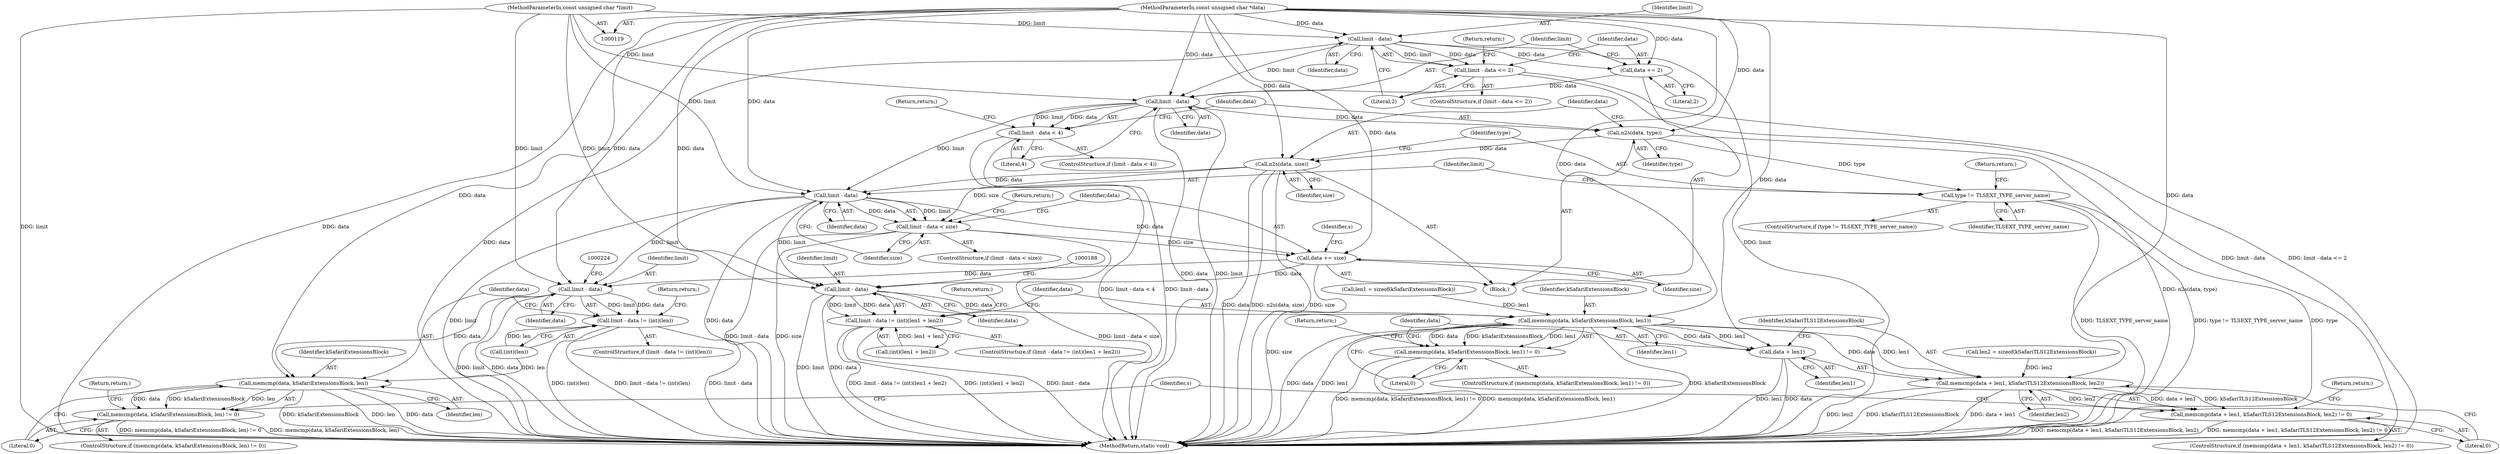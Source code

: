 digraph "0_openssl_a004e72b95835136d3f1ea90517f706c24c03da7_1@pointer" {
"1000130" [label="(Call,limit - data)"];
"1000122" [label="(MethodParameterIn,const unsigned char *limit)"];
"1000121" [label="(MethodParameterIn,const unsigned char *data)"];
"1000129" [label="(Call,limit - data <= 2)"];
"1000135" [label="(Call,data += 2)"];
"1000140" [label="(Call,limit - data)"];
"1000139" [label="(Call,limit - data < 4)"];
"1000145" [label="(Call,n2s(data, type))"];
"1000148" [label="(Call,n2s(data, size))"];
"1000158" [label="(Call,limit - data)"];
"1000157" [label="(Call,limit - data < size)"];
"1000163" [label="(Call,data += size)"];
"1000184" [label="(Call,limit - data)"];
"1000183" [label="(Call,limit - data != (int)(len1 + len2))"];
"1000195" [label="(Call,memcmp(data, kSafariExtensionsBlock, len1))"];
"1000194" [label="(Call,memcmp(data, kSafariExtensionsBlock, len1) != 0)"];
"1000203" [label="(Call,memcmp(data + len1, kSafariTLS12ExtensionsBlock, len2))"];
"1000202" [label="(Call,memcmp(data + len1, kSafariTLS12ExtensionsBlock, len2) != 0)"];
"1000204" [label="(Call,data + len1)"];
"1000220" [label="(Call,limit - data)"];
"1000219" [label="(Call,limit - data != (int)(len))"];
"1000229" [label="(Call,memcmp(data, kSafariExtensionsBlock, len))"];
"1000228" [label="(Call,memcmp(data, kSafariExtensionsBlock, len) != 0)"];
"1000152" [label="(Call,type != TLSEXT_TYPE_server_name)"];
"1000222" [label="(Identifier,data)"];
"1000192" [label="(Return,return;)"];
"1000183" [label="(Call,limit - data != (int)(len1 + len2))"];
"1000205" [label="(Identifier,data)"];
"1000219" [label="(Call,limit - data != (int)(len))"];
"1000199" [label="(Literal,0)"];
"1000194" [label="(Call,memcmp(data, kSafariExtensionsBlock, len1) != 0)"];
"1000186" [label="(Identifier,data)"];
"1000231" [label="(Identifier,kSafariExtensionsBlock)"];
"1000208" [label="(Identifier,len2)"];
"1000133" [label="(Literal,2)"];
"1000134" [label="(Return,return;)"];
"1000202" [label="(Call,memcmp(data + len1, kSafariTLS12ExtensionsBlock, len2) != 0)"];
"1000140" [label="(Call,limit - data)"];
"1000128" [label="(ControlStructure,if (limit - data <= 2))"];
"1000227" [label="(ControlStructure,if (memcmp(data, kSafariExtensionsBlock, len) != 0))"];
"1000143" [label="(Literal,4)"];
"1000230" [label="(Identifier,data)"];
"1000232" [label="(Identifier,len)"];
"1000132" [label="(Identifier,data)"];
"1000131" [label="(Identifier,limit)"];
"1000151" [label="(ControlStructure,if (type != TLSEXT_TYPE_server_name))"];
"1000121" [label="(MethodParameterIn,const unsigned char *data)"];
"1000200" [label="(Return,return;)"];
"1000223" [label="(Call,(int)(len))"];
"1000185" [label="(Identifier,limit)"];
"1000137" [label="(Literal,2)"];
"1000162" [label="(Return,return;)"];
"1000135" [label="(Call,data += 2)"];
"1000204" [label="(Call,data + len1)"];
"1000165" [label="(Identifier,size)"];
"1000164" [label="(Identifier,data)"];
"1000163" [label="(Call,data += size)"];
"1000147" [label="(Identifier,type)"];
"1000149" [label="(Identifier,data)"];
"1000242" [label="(MethodReturn,static void)"];
"1000233" [label="(Literal,0)"];
"1000238" [label="(Identifier,s)"];
"1000158" [label="(Call,limit - data)"];
"1000144" [label="(Return,return;)"];
"1000129" [label="(Call,limit - data <= 2)"];
"1000193" [label="(ControlStructure,if (memcmp(data, kSafariExtensionsBlock, len1) != 0))"];
"1000178" [label="(Call,len2 = sizeof(kSafariTLS12ExtensionsBlock))"];
"1000138" [label="(ControlStructure,if (limit - data < 4))"];
"1000142" [label="(Identifier,data)"];
"1000169" [label="(Identifier,s)"];
"1000226" [label="(Return,return;)"];
"1000206" [label="(Identifier,len1)"];
"1000203" [label="(Call,memcmp(data + len1, kSafariTLS12ExtensionsBlock, len2))"];
"1000210" [label="(Return,return;)"];
"1000161" [label="(Identifier,size)"];
"1000122" [label="(MethodParameterIn,const unsigned char *limit)"];
"1000139" [label="(Call,limit - data < 4)"];
"1000150" [label="(Identifier,size)"];
"1000201" [label="(ControlStructure,if (memcmp(data + len1, kSafariTLS12ExtensionsBlock, len2) != 0))"];
"1000145" [label="(Call,n2s(data, type))"];
"1000220" [label="(Call,limit - data)"];
"1000153" [label="(Identifier,type)"];
"1000197" [label="(Identifier,kSafariExtensionsBlock)"];
"1000209" [label="(Literal,0)"];
"1000157" [label="(Call,limit - data < size)"];
"1000123" [label="(Block,)"];
"1000234" [label="(Return,return;)"];
"1000136" [label="(Identifier,data)"];
"1000155" [label="(Return,return;)"];
"1000187" [label="(Call,(int)(len1 + len2))"];
"1000148" [label="(Call,n2s(data, size))"];
"1000159" [label="(Identifier,limit)"];
"1000184" [label="(Call,limit - data)"];
"1000218" [label="(ControlStructure,if (limit - data != (int)(len)))"];
"1000207" [label="(Identifier,kSafariTLS12ExtensionsBlock)"];
"1000221" [label="(Identifier,limit)"];
"1000229" [label="(Call,memcmp(data, kSafariExtensionsBlock, len))"];
"1000228" [label="(Call,memcmp(data, kSafariExtensionsBlock, len) != 0)"];
"1000152" [label="(Call,type != TLSEXT_TYPE_server_name)"];
"1000196" [label="(Identifier,data)"];
"1000195" [label="(Call,memcmp(data, kSafariExtensionsBlock, len1))"];
"1000141" [label="(Identifier,limit)"];
"1000173" [label="(Call,len1 = sizeof(kSafariExtensionsBlock))"];
"1000182" [label="(ControlStructure,if (limit - data != (int)(len1 + len2)))"];
"1000156" [label="(ControlStructure,if (limit - data < size))"];
"1000198" [label="(Identifier,len1)"];
"1000160" [label="(Identifier,data)"];
"1000130" [label="(Call,limit - data)"];
"1000146" [label="(Identifier,data)"];
"1000154" [label="(Identifier,TLSEXT_TYPE_server_name)"];
"1000130" -> "1000129"  [label="AST: "];
"1000130" -> "1000132"  [label="CFG: "];
"1000131" -> "1000130"  [label="AST: "];
"1000132" -> "1000130"  [label="AST: "];
"1000133" -> "1000130"  [label="CFG: "];
"1000130" -> "1000242"  [label="DDG: data"];
"1000130" -> "1000242"  [label="DDG: limit"];
"1000130" -> "1000129"  [label="DDG: limit"];
"1000130" -> "1000129"  [label="DDG: data"];
"1000122" -> "1000130"  [label="DDG: limit"];
"1000121" -> "1000130"  [label="DDG: data"];
"1000130" -> "1000135"  [label="DDG: data"];
"1000130" -> "1000140"  [label="DDG: limit"];
"1000122" -> "1000119"  [label="AST: "];
"1000122" -> "1000242"  [label="DDG: limit"];
"1000122" -> "1000140"  [label="DDG: limit"];
"1000122" -> "1000158"  [label="DDG: limit"];
"1000122" -> "1000184"  [label="DDG: limit"];
"1000122" -> "1000220"  [label="DDG: limit"];
"1000121" -> "1000119"  [label="AST: "];
"1000121" -> "1000242"  [label="DDG: data"];
"1000121" -> "1000135"  [label="DDG: data"];
"1000121" -> "1000140"  [label="DDG: data"];
"1000121" -> "1000145"  [label="DDG: data"];
"1000121" -> "1000148"  [label="DDG: data"];
"1000121" -> "1000158"  [label="DDG: data"];
"1000121" -> "1000163"  [label="DDG: data"];
"1000121" -> "1000184"  [label="DDG: data"];
"1000121" -> "1000195"  [label="DDG: data"];
"1000121" -> "1000203"  [label="DDG: data"];
"1000121" -> "1000204"  [label="DDG: data"];
"1000121" -> "1000220"  [label="DDG: data"];
"1000121" -> "1000229"  [label="DDG: data"];
"1000129" -> "1000128"  [label="AST: "];
"1000129" -> "1000133"  [label="CFG: "];
"1000133" -> "1000129"  [label="AST: "];
"1000134" -> "1000129"  [label="CFG: "];
"1000136" -> "1000129"  [label="CFG: "];
"1000129" -> "1000242"  [label="DDG: limit - data"];
"1000129" -> "1000242"  [label="DDG: limit - data <= 2"];
"1000135" -> "1000123"  [label="AST: "];
"1000135" -> "1000137"  [label="CFG: "];
"1000136" -> "1000135"  [label="AST: "];
"1000137" -> "1000135"  [label="AST: "];
"1000141" -> "1000135"  [label="CFG: "];
"1000135" -> "1000140"  [label="DDG: data"];
"1000140" -> "1000139"  [label="AST: "];
"1000140" -> "1000142"  [label="CFG: "];
"1000141" -> "1000140"  [label="AST: "];
"1000142" -> "1000140"  [label="AST: "];
"1000143" -> "1000140"  [label="CFG: "];
"1000140" -> "1000242"  [label="DDG: data"];
"1000140" -> "1000242"  [label="DDG: limit"];
"1000140" -> "1000139"  [label="DDG: limit"];
"1000140" -> "1000139"  [label="DDG: data"];
"1000140" -> "1000145"  [label="DDG: data"];
"1000140" -> "1000158"  [label="DDG: limit"];
"1000139" -> "1000138"  [label="AST: "];
"1000139" -> "1000143"  [label="CFG: "];
"1000143" -> "1000139"  [label="AST: "];
"1000144" -> "1000139"  [label="CFG: "];
"1000146" -> "1000139"  [label="CFG: "];
"1000139" -> "1000242"  [label="DDG: limit - data < 4"];
"1000139" -> "1000242"  [label="DDG: limit - data"];
"1000145" -> "1000123"  [label="AST: "];
"1000145" -> "1000147"  [label="CFG: "];
"1000146" -> "1000145"  [label="AST: "];
"1000147" -> "1000145"  [label="AST: "];
"1000149" -> "1000145"  [label="CFG: "];
"1000145" -> "1000242"  [label="DDG: n2s(data, type)"];
"1000145" -> "1000148"  [label="DDG: data"];
"1000145" -> "1000152"  [label="DDG: type"];
"1000148" -> "1000123"  [label="AST: "];
"1000148" -> "1000150"  [label="CFG: "];
"1000149" -> "1000148"  [label="AST: "];
"1000150" -> "1000148"  [label="AST: "];
"1000153" -> "1000148"  [label="CFG: "];
"1000148" -> "1000242"  [label="DDG: data"];
"1000148" -> "1000242"  [label="DDG: n2s(data, size)"];
"1000148" -> "1000242"  [label="DDG: size"];
"1000148" -> "1000158"  [label="DDG: data"];
"1000148" -> "1000157"  [label="DDG: size"];
"1000158" -> "1000157"  [label="AST: "];
"1000158" -> "1000160"  [label="CFG: "];
"1000159" -> "1000158"  [label="AST: "];
"1000160" -> "1000158"  [label="AST: "];
"1000161" -> "1000158"  [label="CFG: "];
"1000158" -> "1000242"  [label="DDG: limit"];
"1000158" -> "1000242"  [label="DDG: data"];
"1000158" -> "1000157"  [label="DDG: limit"];
"1000158" -> "1000157"  [label="DDG: data"];
"1000158" -> "1000163"  [label="DDG: data"];
"1000158" -> "1000184"  [label="DDG: limit"];
"1000158" -> "1000220"  [label="DDG: limit"];
"1000157" -> "1000156"  [label="AST: "];
"1000157" -> "1000161"  [label="CFG: "];
"1000161" -> "1000157"  [label="AST: "];
"1000162" -> "1000157"  [label="CFG: "];
"1000164" -> "1000157"  [label="CFG: "];
"1000157" -> "1000242"  [label="DDG: limit - data < size"];
"1000157" -> "1000242"  [label="DDG: limit - data"];
"1000157" -> "1000242"  [label="DDG: size"];
"1000157" -> "1000163"  [label="DDG: size"];
"1000163" -> "1000123"  [label="AST: "];
"1000163" -> "1000165"  [label="CFG: "];
"1000164" -> "1000163"  [label="AST: "];
"1000165" -> "1000163"  [label="AST: "];
"1000169" -> "1000163"  [label="CFG: "];
"1000163" -> "1000242"  [label="DDG: size"];
"1000163" -> "1000184"  [label="DDG: data"];
"1000163" -> "1000220"  [label="DDG: data"];
"1000184" -> "1000183"  [label="AST: "];
"1000184" -> "1000186"  [label="CFG: "];
"1000185" -> "1000184"  [label="AST: "];
"1000186" -> "1000184"  [label="AST: "];
"1000188" -> "1000184"  [label="CFG: "];
"1000184" -> "1000242"  [label="DDG: limit"];
"1000184" -> "1000242"  [label="DDG: data"];
"1000184" -> "1000183"  [label="DDG: limit"];
"1000184" -> "1000183"  [label="DDG: data"];
"1000184" -> "1000195"  [label="DDG: data"];
"1000183" -> "1000182"  [label="AST: "];
"1000183" -> "1000187"  [label="CFG: "];
"1000187" -> "1000183"  [label="AST: "];
"1000192" -> "1000183"  [label="CFG: "];
"1000196" -> "1000183"  [label="CFG: "];
"1000183" -> "1000242"  [label="DDG: (int)(len1 + len2)"];
"1000183" -> "1000242"  [label="DDG: limit - data"];
"1000183" -> "1000242"  [label="DDG: limit - data != (int)(len1 + len2)"];
"1000187" -> "1000183"  [label="DDG: len1 + len2"];
"1000195" -> "1000194"  [label="AST: "];
"1000195" -> "1000198"  [label="CFG: "];
"1000196" -> "1000195"  [label="AST: "];
"1000197" -> "1000195"  [label="AST: "];
"1000198" -> "1000195"  [label="AST: "];
"1000199" -> "1000195"  [label="CFG: "];
"1000195" -> "1000242"  [label="DDG: kSafariExtensionsBlock"];
"1000195" -> "1000242"  [label="DDG: data"];
"1000195" -> "1000242"  [label="DDG: len1"];
"1000195" -> "1000194"  [label="DDG: data"];
"1000195" -> "1000194"  [label="DDG: kSafariExtensionsBlock"];
"1000195" -> "1000194"  [label="DDG: len1"];
"1000173" -> "1000195"  [label="DDG: len1"];
"1000195" -> "1000203"  [label="DDG: data"];
"1000195" -> "1000203"  [label="DDG: len1"];
"1000195" -> "1000204"  [label="DDG: data"];
"1000195" -> "1000204"  [label="DDG: len1"];
"1000194" -> "1000193"  [label="AST: "];
"1000194" -> "1000199"  [label="CFG: "];
"1000199" -> "1000194"  [label="AST: "];
"1000200" -> "1000194"  [label="CFG: "];
"1000205" -> "1000194"  [label="CFG: "];
"1000194" -> "1000242"  [label="DDG: memcmp(data, kSafariExtensionsBlock, len1) != 0"];
"1000194" -> "1000242"  [label="DDG: memcmp(data, kSafariExtensionsBlock, len1)"];
"1000203" -> "1000202"  [label="AST: "];
"1000203" -> "1000208"  [label="CFG: "];
"1000204" -> "1000203"  [label="AST: "];
"1000207" -> "1000203"  [label="AST: "];
"1000208" -> "1000203"  [label="AST: "];
"1000209" -> "1000203"  [label="CFG: "];
"1000203" -> "1000242"  [label="DDG: len2"];
"1000203" -> "1000242"  [label="DDG: kSafariTLS12ExtensionsBlock"];
"1000203" -> "1000242"  [label="DDG: data + len1"];
"1000203" -> "1000202"  [label="DDG: data + len1"];
"1000203" -> "1000202"  [label="DDG: kSafariTLS12ExtensionsBlock"];
"1000203" -> "1000202"  [label="DDG: len2"];
"1000178" -> "1000203"  [label="DDG: len2"];
"1000202" -> "1000201"  [label="AST: "];
"1000202" -> "1000209"  [label="CFG: "];
"1000209" -> "1000202"  [label="AST: "];
"1000210" -> "1000202"  [label="CFG: "];
"1000238" -> "1000202"  [label="CFG: "];
"1000202" -> "1000242"  [label="DDG: memcmp(data + len1, kSafariTLS12ExtensionsBlock, len2)"];
"1000202" -> "1000242"  [label="DDG: memcmp(data + len1, kSafariTLS12ExtensionsBlock, len2) != 0"];
"1000204" -> "1000206"  [label="CFG: "];
"1000205" -> "1000204"  [label="AST: "];
"1000206" -> "1000204"  [label="AST: "];
"1000207" -> "1000204"  [label="CFG: "];
"1000204" -> "1000242"  [label="DDG: data"];
"1000204" -> "1000242"  [label="DDG: len1"];
"1000220" -> "1000219"  [label="AST: "];
"1000220" -> "1000222"  [label="CFG: "];
"1000221" -> "1000220"  [label="AST: "];
"1000222" -> "1000220"  [label="AST: "];
"1000224" -> "1000220"  [label="CFG: "];
"1000220" -> "1000242"  [label="DDG: limit"];
"1000220" -> "1000242"  [label="DDG: data"];
"1000220" -> "1000219"  [label="DDG: limit"];
"1000220" -> "1000219"  [label="DDG: data"];
"1000220" -> "1000229"  [label="DDG: data"];
"1000219" -> "1000218"  [label="AST: "];
"1000219" -> "1000223"  [label="CFG: "];
"1000223" -> "1000219"  [label="AST: "];
"1000226" -> "1000219"  [label="CFG: "];
"1000230" -> "1000219"  [label="CFG: "];
"1000219" -> "1000242"  [label="DDG: (int)(len)"];
"1000219" -> "1000242"  [label="DDG: limit - data != (int)(len)"];
"1000219" -> "1000242"  [label="DDG: limit - data"];
"1000223" -> "1000219"  [label="DDG: len"];
"1000229" -> "1000228"  [label="AST: "];
"1000229" -> "1000232"  [label="CFG: "];
"1000230" -> "1000229"  [label="AST: "];
"1000231" -> "1000229"  [label="AST: "];
"1000232" -> "1000229"  [label="AST: "];
"1000233" -> "1000229"  [label="CFG: "];
"1000229" -> "1000242"  [label="DDG: kSafariExtensionsBlock"];
"1000229" -> "1000242"  [label="DDG: len"];
"1000229" -> "1000242"  [label="DDG: data"];
"1000229" -> "1000228"  [label="DDG: data"];
"1000229" -> "1000228"  [label="DDG: kSafariExtensionsBlock"];
"1000229" -> "1000228"  [label="DDG: len"];
"1000223" -> "1000229"  [label="DDG: len"];
"1000228" -> "1000227"  [label="AST: "];
"1000228" -> "1000233"  [label="CFG: "];
"1000233" -> "1000228"  [label="AST: "];
"1000234" -> "1000228"  [label="CFG: "];
"1000238" -> "1000228"  [label="CFG: "];
"1000228" -> "1000242"  [label="DDG: memcmp(data, kSafariExtensionsBlock, len) != 0"];
"1000228" -> "1000242"  [label="DDG: memcmp(data, kSafariExtensionsBlock, len)"];
"1000152" -> "1000151"  [label="AST: "];
"1000152" -> "1000154"  [label="CFG: "];
"1000153" -> "1000152"  [label="AST: "];
"1000154" -> "1000152"  [label="AST: "];
"1000155" -> "1000152"  [label="CFG: "];
"1000159" -> "1000152"  [label="CFG: "];
"1000152" -> "1000242"  [label="DDG: TLSEXT_TYPE_server_name"];
"1000152" -> "1000242"  [label="DDG: type != TLSEXT_TYPE_server_name"];
"1000152" -> "1000242"  [label="DDG: type"];
}

